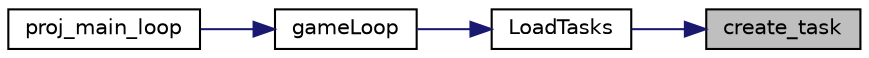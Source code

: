 digraph "create_task"
{
 // LATEX_PDF_SIZE
  edge [fontname="Helvetica",fontsize="10",labelfontname="Helvetica",labelfontsize="10"];
  node [fontname="Helvetica",fontsize="10",shape=record];
  rankdir="RL";
  Node1 [label="create_task",height=0.2,width=0.4,color="black", fillcolor="grey75", style="filled", fontcolor="black",tooltip="Create a task object."];
  Node1 -> Node2 [dir="back",color="midnightblue",fontsize="10",style="solid",fontname="Helvetica"];
  Node2 [label="LoadTasks",height=0.2,width=0.4,color="black", fillcolor="white", style="filled",URL="$_tasks_8h.html#a170a6728930a224bbd70affb7733e6b3",tooltip="Allocates memory for all the existing task in the gameTasks array."];
  Node2 -> Node3 [dir="back",color="midnightblue",fontsize="10",style="solid",fontname="Helvetica"];
  Node3 [label="gameLoop",height=0.2,width=0.4,color="black", fillcolor="white", style="filled",URL="$_game_8h.html#ae3fcb6ab83836a82d8ab58a853667cba",tooltip="Game main loop, subscribes and receives all the interrupts from each device, in the end unsubscribes ..."];
  Node3 -> Node4 [dir="back",color="midnightblue",fontsize="10",style="solid",fontname="Helvetica"];
  Node4 [label="proj_main_loop",height=0.2,width=0.4,color="black", fillcolor="white", style="filled",URL="$proj_8c.html#a90aad768b0a0b41e4bcacc566b0cae6e",tooltip=" "];
}

